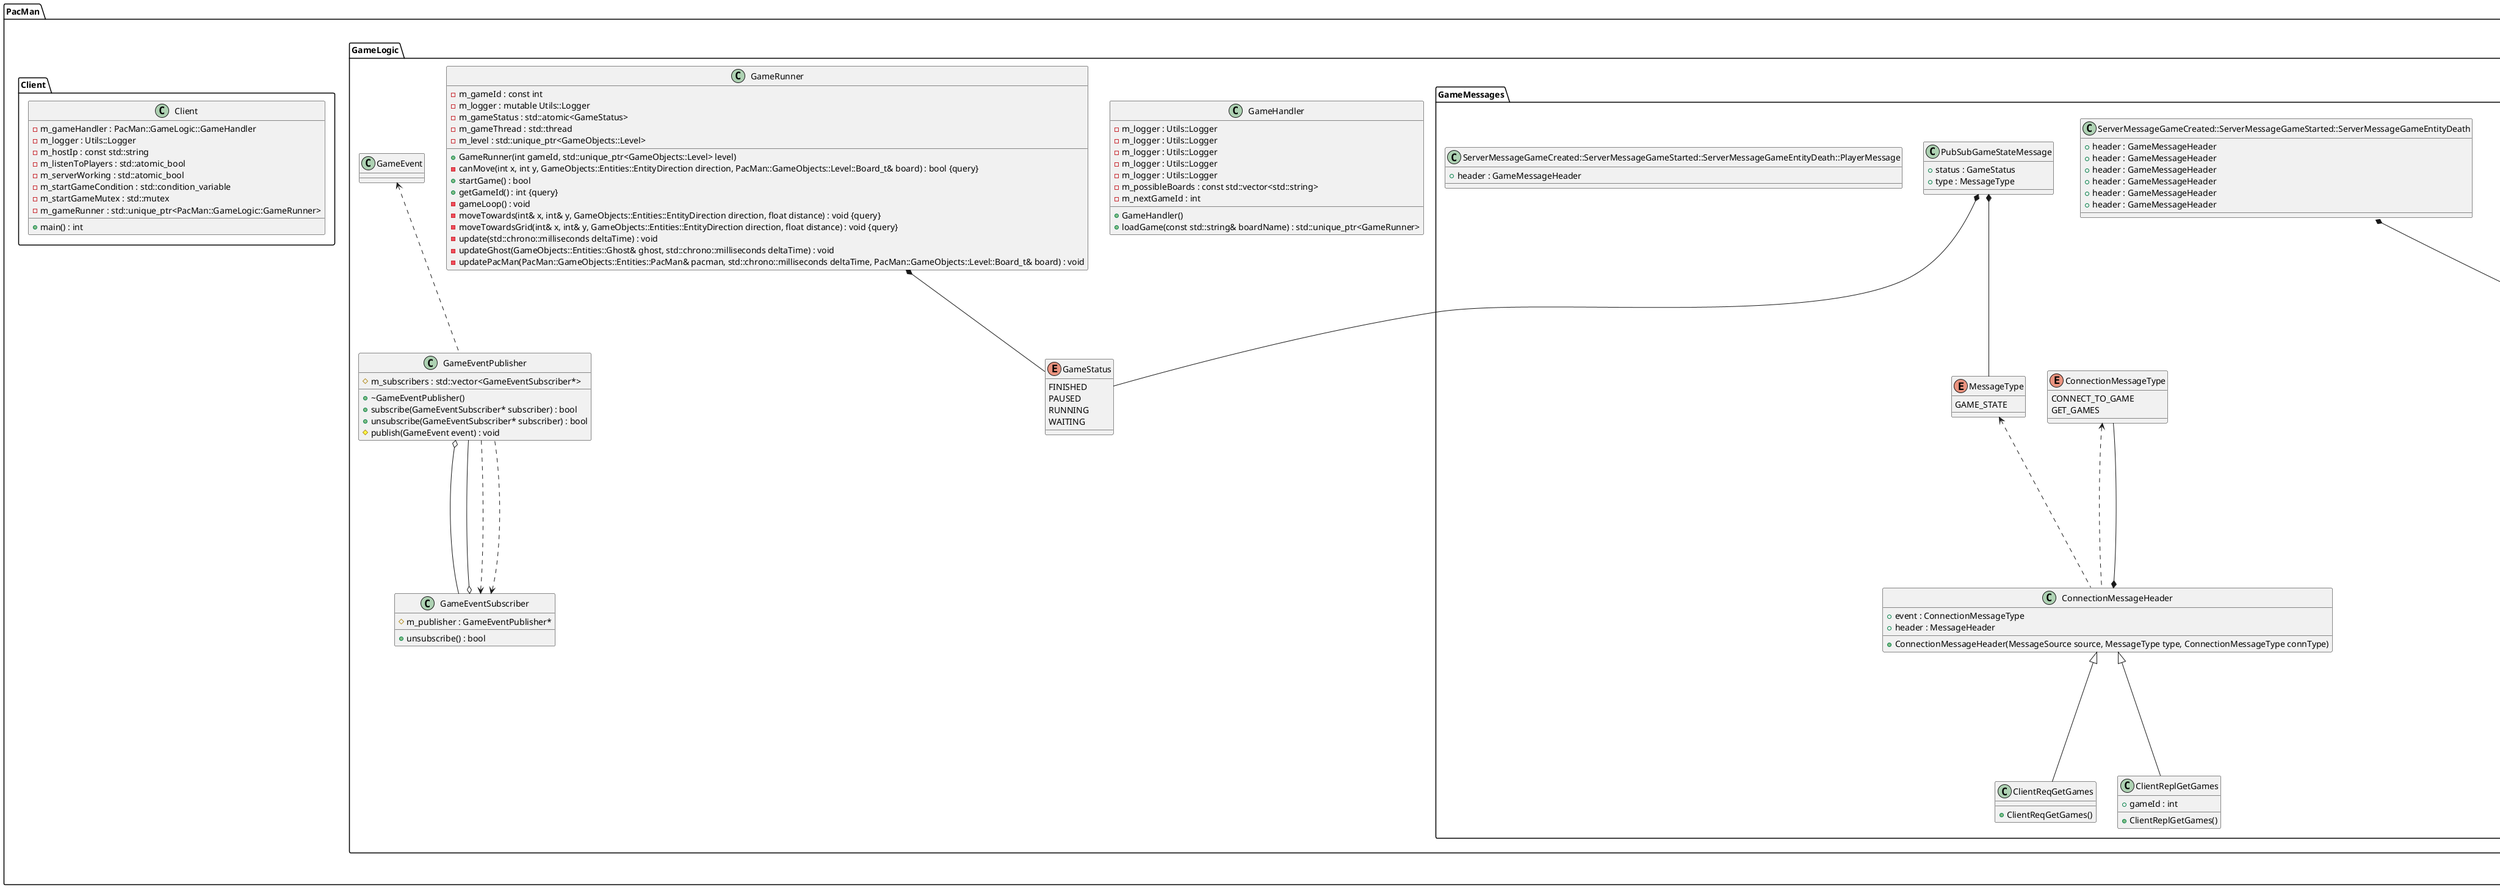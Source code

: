 @startuml





/' Objects '/

namespace PacMan {
	namespace Utils {
		abstract class ILogger {
			+ILogger(const std::string& scopeName, LogLevel logLevel)
			+~ILogger()
			+operator==(const ILogger& other) : bool {query}
			#m_logLevel : const LogLevel
			#m_scopeName : const std::string
			#{static} s_logFileName : static std::string
			-{static} s_loggers : static std::unordered_set<ILogger*>
			+{abstract} logCritical(const std::string& message) : void
			+{abstract} logDebug(const std::string& message) : void
			+{abstract} logError(const std::string& message) : void
			+{abstract} logInfo(const std::string& message) : void
			+{abstract} logWarning(const std::string& message) : void
			+{static} setLogFileName(const std::string& logFileName) : void
			+{abstract} shutdown() : void
			+{static} shutdownAll() : void
		}

		class IPublisher <template<class Event>> {
			+~IPublisher()
			+subscribe(ISubscriber<Event>* subscriber) : bool
			-m_subscribers : std::vector<ISubscriber<Event>*>
			#publish(const Event& event) : void
			+unsubscribe(ISubscriber<Event>* subscriber) : void
		}

		abstract class ISubscriber <template<class Event>> {
			+~ISubscriber()
			-m_publisher : IPublisher<Event>*
			+{abstract} callback() : void
			-selfSubscribe(IPublisher<Event>* publisher) : void
			+unsubscribe() : void
		}

		class Logger {
			+Logger(const std::string& scopeName, LogLevel logLevel)
			+~Logger()
			-m_logger : std::shared_ptr<spdlog::logger>
			-initLogger() : void
			+logCritical(const std::string& message) : void
			+logDebug(const std::string& message) : void
			+logError(const std::string& message) : void
			+logInfo(const std::string& message) : void
			+logWarning(const std::string& message) : void
			+shutdown() : void
		}

		enum LogLevel {
			DEBUG
			ERROR
			INFO
			WARNING
		}
	}

	namespace Server {
		class Server {
			-m_reqRespHandler : GameMessagesHandlers::ReqRespHandler
			-m_gameHandler : PacMan::GameLogic::GameHandler
			-m_logger : Utils::Logger
			-m_clientServerReqReplSocketAddr : const std::string
			-m_hostIp : const std::string
			- : friend GameMessagesHandlers::ReqRespHandler
			+main() : int
			-m_listenToPlayers : std::atomic_bool
			-m_serverWorking : std::atomic_bool
			-m_startGameCondition : std::condition_variable
			-m_startGameMutex : std::mutex
			-m_gameRunner : std::unique_ptr<PacMan::GameLogic::GameRunner>
			+listenForPlayers() : void
			+loadGame(const std::string& boardName) : void
			+shutdown() : void
			+startGame() : void
		}

		namespace GameMessagesHandlers {
			class ReqRespHandler {
				+ReqRespHandler(Server* server)
				-m_server : Server*
				-m_logger : Utils::Logger
				+handleClientReqRespGetGames(const GameLogic::GameMessages::ClientReqGetGames* clientReq) : zmq::message_t
				+handleReqRepl(const GameLogic::GameMessages::ConnectionMessageHeader* connHeader) : zmq::message_t
			}
		}
	}

	namespace GameObjects {
		class ILevelBuilder {
			+ILevelBuilder()
			+~ILevelBuilder()
			-m_level : std::unique_ptr<Level>
			+release() : std::unique_ptr<Level>
			#reset() : void
			#setBoard(std::unique_ptr<Level::Board_t> board) : void
		}

		class Level {
			+Level()
			+getBoard() : Board_t&
			-m_levelState : LevelState
			+isReady() : bool {query}
			+setBoard(std::unique_ptr<Board_t> board) : bool
			+getHeight() : size_t {query}
			+getWidth() : size_t {query}
			-m_ghosts : std::vector<Entities::Ghost*>
			+getGhosts() : std::vector<Entities::Ghost*>&
			-m_pacMans : std::vector<Entities::PacMan*>
			+getPacmans() : std::vector<Entities::PacMan*>&
			-m_board : vector<std::vector<std::unique_ptr<Entities::IEntity>>>
		}

		class LevelBuilderFromFile {
			+LevelBuilderFromFile(const std::string& boardPath)
			-m_boardPath : const std::string&
			-m_logger : mutable Utils::Logger
			-createBoard() : std::unique_ptr<Level::Board_t> {query}
		}

		enum LevelState {
			NOT_READY
			READY
		}

		namespace Entities {
			class Empty {
				+Empty(uint32_t entityId)
			}

			class Entity <template<EntityType ENTITY_TYPE>> {
				+Entity(uint32_t entityId)
				+~Entity()
				+getEntityType() : EntityType {query}
				#m_entityType : const EntityType
			}

			class Food {
				+Food(uint32_t entityId)
			}

			class Ghost {
				+Ghost(uint32_t entityId)
			}

			abstract class IEntity {
				+IEntity(uint32_t entityId)
				+~IEntity()
				+{abstract} getEntityType() : EntityType {query}
				+getX() : float {query}
				+getY() : float {query}
				#m_x : float
				#m_y : float
				+operator<<(std::ostream& os, const IEntity& entity) : std :: ostream&
				+getEntityId() : uint32_t {query}
				#m_entityId : uint32_t
				+setX(int x) : void
				+setY(int y) : void
			}

			class MovingEntity <template<EntityType ENTITY_TYPE>> {
				+MovingEntity(uint32_t entityId)
				+getCurrDirection() : EntityDirection {query}
				+getNextDirection() : EntityDirection {query}
				#m_currDirection : EntityDirection
				#m_nextDirection : EntityDirection
				+getSpeedIn100Ms() : float {query}
				#m_speedIn100Ms : float
				+getHealth() : int {query}
				+getScore() : int {query}
				#m_health : int
				#m_score : int
				+setCurrDirection(EntityDirection direction) : void
				+setHealth(int health) : void
				+setNextDirection(EntityDirection direction) : void
				+setScore(int score) : void
			}

			class PacMan {
				+PacMan(uint32_t entityId)
			}

			class SuperFood {
				+SuperFood(uint32_t entityId)
			}

			class Wall {
				+Wall(uint32_t entityId)
			}

			enum EntityDirection {
				DOWN
				LEFT
				NONE
				RIGHT
				UP
			}

			enum EntityType {
				BRIDGE
				EMPTY
				FOOD
				GHOST
				PAC_MAN
				SUPER_FOOD
				WALL
			}
		}
	}

	namespace GameMessages {
		namespace Controllers {
			class RequestResponseHandler {
				+RequestResponseHandler(Server* server)
				-m_server : Server*
				-m_logger : Utils::Logger
				+handleClientReqRespGetGames(const GameLogic::GameMessages::ClientReqGetGames* clientReq) : zmq::message_t
				+handleReqRepl(const GameLogic::GameMessages::ConnectionMessageHeader* connHeader) : zmq::message_t
			}
		}
	}

	namespace GameLogic {
		class GameEventPublisher {
			+~GameEventPublisher()
			+subscribe(GameEventSubscriber* subscriber) : bool
			+unsubscribe(GameEventSubscriber* subscriber) : bool
			#m_subscribers : std::vector<GameEventSubscriber*>
			#publish(GameEvent event) : void
		}

		class GameEventSubscriber {
			#m_publisher : GameEventPublisher*
			+unsubscribe() : bool
		}

		class GameHandler {
			+GameHandler()
			-m_logger : Utils::Logger
			-m_logger : Utils::Logger
			-m_logger : Utils::Logger
			-m_logger : Utils::Logger
			-m_logger : Utils::Logger
			-m_possibleBoards : const std::vector<std::string>
			-m_nextGameId : int
			+loadGame(const std::string& boardName) : std::unique_ptr<GameRunner>
		}

		class GameRunner {
			+GameRunner(int gameId, std::unique_ptr<GameObjects::Level> level)
			-canMove(int x, int y, GameObjects::Entities::EntityDirection direction, PacMan::GameObjects::Level::Board_t& board) : bool {query}
			+startGame() : bool
			-m_gameId : const int
			+getGameId() : int {query}
			-m_logger : mutable Utils::Logger
			-m_gameStatus : std::atomic<GameStatus>
			-m_gameThread : std::thread
			-m_level : std::unique_ptr<GameObjects::Level>
			-gameLoop() : void
			-moveTowards(int& x, int& y, GameObjects::Entities::EntityDirection direction, float distance) : void {query}
			-moveTowardsGrid(int& x, int& y, GameObjects::Entities::EntityDirection direction, float distance) : void {query}
			-update(std::chrono::milliseconds deltaTime) : void
			-updateGhost(GameObjects::Entities::Ghost& ghost, std::chrono::milliseconds deltaTime) : void
			-updatePacMan(PacMan::GameObjects::Entities::PacMan& pacman, std::chrono::milliseconds deltaTime, PacMan::GameObjects::Level::Board_t& board) : void
		}

		enum GameStatus {
			FINISHED
			PAUSED
			RUNNING
			WAITING
		}

		class GameEvent {
		}

		namespace GameMessages {
			enum ConnectionMessageType {
				CONNECT_TO_GAME
				GET_GAMES
			}

			enum GameMessageType {
				ENTITY_COLLISION
				ENTITY_DEATH
				ENTITY_DIRECTION_CHANGE
				ENTITY_SPAWN
				ENTITY_STATE_CHANGE
				FOOD_EATEN
				GAME_CREATED
				GAME_OVER
				GAME_START
			}

			enum MessageType {
				GAME_STATE
			}

			class ClientReplGetGames {
				+ClientReplGetGames()
				+gameId : int
			}

			class ClientReqGetGames {
				+ClientReqGetGames()
			}

			class ConnectionMessageHeader {
				+ConnectionMessageHeader(MessageSource source, MessageType type, ConnectionMessageType connType)
				+event : ConnectionMessageType
				+header : MessageHeader
			}

			class GameMessageHeader {
				+event : GameMessageType
				+source : MessageHeader
			}

			class PubSubGameStateMessage {
				+status : GameStatus
				+type : MessageType
			}

			class ServerMessageGameCreated {
				+header : GameMessageHeader
				+header : GameMessageHeader
				+header : GameMessageHeader
				+header : GameMessageHeader
				+header : GameMessageHeader
				+header : GameMessageHeader
				+level : GameObjects::Level
			}

			class ServerMessageGameCreated::ServerMessageGameStarted {
				+header : GameMessageHeader
				+header : GameMessageHeader
				+header : GameMessageHeader
				+header : GameMessageHeader
				+header : GameMessageHeader
				+header : GameMessageHeader
			}

			class ServerMessageGameCreated::ServerMessageGameStarted::ServerMessageGameEntityDeath {
				+header : GameMessageHeader
				+header : GameMessageHeader
				+header : GameMessageHeader
				+header : GameMessageHeader
				+header : GameMessageHeader
				+header : GameMessageHeader
			}

			class ServerMessageGameCreated::ServerMessageGameStarted::ServerMessageGameEntityDeath::PlayerMessage {
				+header : GameMessageHeader
			}
		}
	}

	namespace Client {
		class Client {
			-m_gameHandler : PacMan::GameLogic::GameHandler
			-m_logger : Utils::Logger
			-m_hostIp : const std::string
			+main() : int
			-m_listenToPlayers : std::atomic_bool
			-m_serverWorking : std::atomic_bool
			-m_startGameCondition : std::condition_variable
			-m_startGameMutex : std::mutex
			-m_gameRunner : std::unique_ptr<PacMan::GameLogic::GameRunner>
		}
	}
}





/' Inheritance relationships '/

PacMan.GameLogic.GameMessages.ConnectionMessageHeader <|-- PacMan.GameLogic.GameMessages.ClientReplGetGames


PacMan.GameLogic.GameMessages.ConnectionMessageHeader <|-- PacMan.GameLogic.GameMessages.ClientReqGetGames


PacMan.GameObjects.Entities.Entity <|-- PacMan.GameObjects.Entities.Empty


PacMan.GameObjects.Entities.Entity <|-- PacMan.GameObjects.Entities.Food


PacMan.GameObjects.Entities.Entity <|-- PacMan.GameObjects.Entities.MovingEntity


PacMan.GameObjects.Entities.Entity <|-- PacMan.GameObjects.Entities.SuperFood


PacMan.GameObjects.Entities.Entity <|-- PacMan.GameObjects.Entities.Wall


PacMan.GameObjects.Entities.IEntity <|-- PacMan.GameObjects.Entities.Entity


PacMan.GameObjects.ILevelBuilder <|-- PacMan.GameObjects.LevelBuilderFromFile


PacMan.Utils.ILogger <|-- PacMan.Utils.Logger


PacMan.GameObjects.Entities.MovingEntity <|-- PacMan.GameObjects.Entities.Ghost


PacMan.GameObjects.Entities.MovingEntity <|-- PacMan.GameObjects.Entities.PacMan





/' Aggregation relationships '/

PacMan.GameLogic.GameMessages.ConnectionMessageHeader *-- PacMan.GameLogic.GameMessages.ConnectionMessageType


PacMan.GameObjects.Entities.Entity *-- PacMan.GameObjects.Entities.EntityType


PacMan.GameLogic.GameEventPublisher o-- PacMan.GameLogic.GameEventSubscriber


PacMan.GameLogic.GameEventSubscriber o-- PacMan.GameLogic.GameEventPublisher


PacMan.GameLogic.GameMessages.GameMessageHeader *-- PacMan.GameLogic.GameMessages.GameMessageType


PacMan.GameLogic.GameRunner *-- PacMan.GameLogic.GameStatus


PacMan.GameObjects.ILevelBuilder o-- PacMan.GameObjects.Level


PacMan.Utils.ILogger o-- PacMan.Utils.ILogger


PacMan.Utils.ILogger *-- PacMan.Utils.LogLevel


PacMan.Utils.IPublisher *-- PacMan.Utils.ISubscriber


PacMan.Utils.ISubscriber *-- PacMan.Utils.IPublisher


PacMan.GameObjects.Level *-- PacMan.GameObjects.LevelState


PacMan.GameObjects.Entities.MovingEntity "2" *-- PacMan.GameObjects.Entities.EntityDirection


PacMan.GameLogic.GameMessages.PubSubGameStateMessage *-- PacMan.GameLogic.GameStatus


PacMan.GameLogic.GameMessages.PubSubGameStateMessage *-- PacMan.GameLogic.GameMessages.MessageType


PacMan.Server.GameMessagesHandlers.ReqRespHandler o-- PacMan.Server.Server


PacMan.Server.Server *-- PacMan.Server.GameMessagesHandlers.ReqRespHandler


PacMan.GameLogic.GameMessages.ServerMessageGameCreated "6" *-- PacMan.GameLogic.GameMessages.GameMessageHeader


PacMan.GameLogic.GameMessages.ServerMessageGameCreated::ServerMessageGameStarted "6" *-- PacMan.GameLogic.GameMessages.GameMessageHeader


PacMan.GameLogic.GameMessages.ServerMessageGameCreated::ServerMessageGameStarted::ServerMessageGameEntityDeath "6" *-- PacMan.GameLogic.GameMessages.GameMessageHeader


PacMan.GameLogic.GameMessages.ServerMessageGameCreated::ServerMessageGameStarted::ServerMessageGameEntityDeath::PlayerMessage *-- PacMan.GameLogic.GameMessages.GameMessageHeader






/' Dependency relationships '/

PacMan.GameLogic.GameMessages.ConnectionMessageType <.. PacMan.GameLogic.GameMessages.ConnectionMessageHeader


PacMan.GameObjects.Entities.EntityDirection <.. PacMan.GameObjects.Entities.MovingEntity


PacMan.GameObjects.Entities.EntityDirection <.. PacMan.GameObjects.Entities.MovingEntity


PacMan.GameLogic.GameEvent <.. PacMan.GameLogic.GameEventPublisher


PacMan.GameLogic.GameEventSubscriber <.. PacMan.GameLogic.GameEventPublisher


PacMan.GameLogic.GameEventSubscriber <.. PacMan.GameLogic.GameEventPublisher


PacMan.GameObjects.Entities.IEntity <.. PacMan.GameObjects.Entities.IEntity


PacMan.Utils.ILogger <.. PacMan.Utils.ILogger


PacMan.Utils.IPublisher <.. PacMan.Utils.ISubscriber


PacMan.Utils.ISubscriber <.. PacMan.Utils.IPublisher


PacMan.Utils.ISubscriber <.. PacMan.Utils.IPublisher


PacMan.Utils.LogLevel <.. PacMan.Utils.ILogger


PacMan.Utils.LogLevel <.. PacMan.Utils.Logger


PacMan.GameLogic.GameMessages.MessageType <.. PacMan.GameLogic.GameMessages.ConnectionMessageHeader


PacMan.Server.Server <.. PacMan.Server.GameMessagesHandlers.ReqRespHandler






/' Nested objects '/

PacMan.GameLogic.GameMessages.ServerMessageGameCreated +-- PacMan.GameLogic.GameMessages.ServerMessageGameCreated.ServerMessageGameStarted




@enduml
